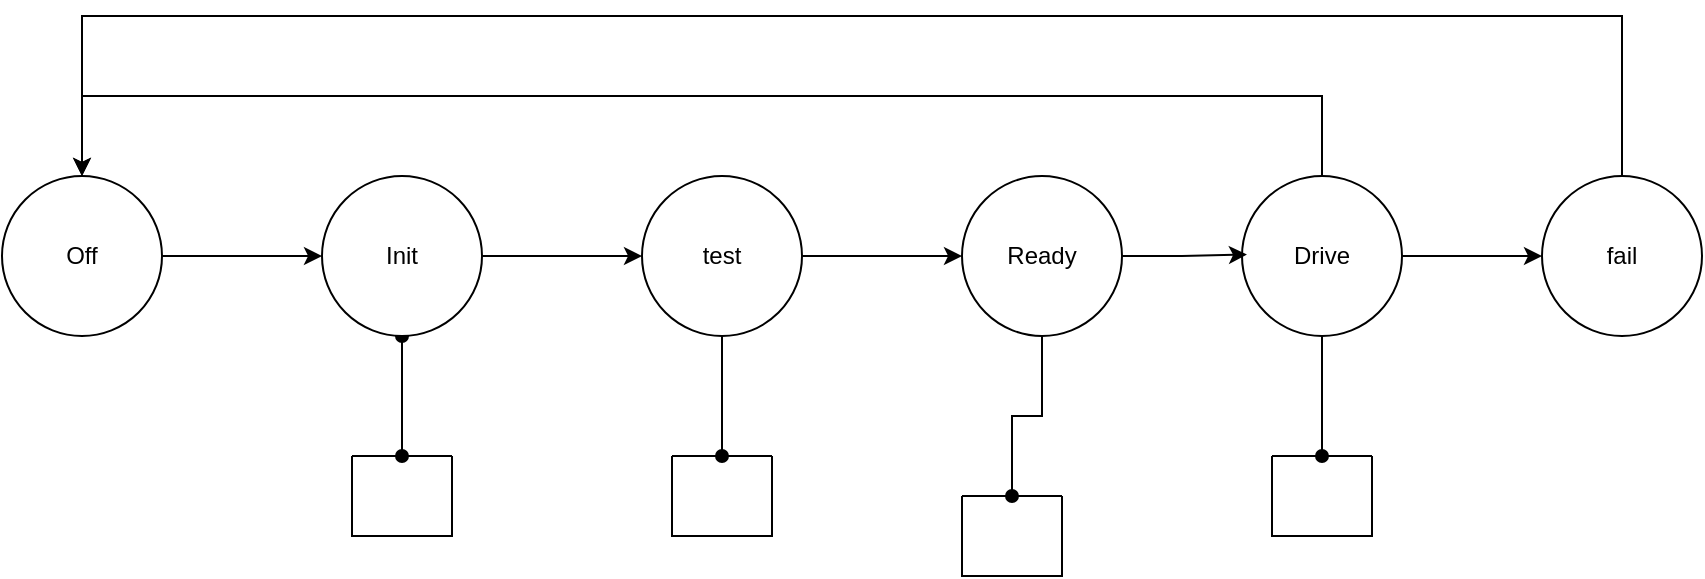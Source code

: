 <mxfile version="24.7.1" type="github">
  <diagram name="state machine" id="Sk8U8zPsscKAXeTV8vvy">
    <mxGraphModel dx="1112" dy="429" grid="1" gridSize="10" guides="1" tooltips="1" connect="1" arrows="1" fold="1" page="1" pageScale="1" pageWidth="827" pageHeight="1169" math="0" shadow="0">
      <root>
        <mxCell id="0" />
        <mxCell id="1" parent="0" />
        <mxCell id="9M2QreniX0BmtAD6q0s1-3" value="" style="edgeStyle=orthogonalEdgeStyle;rounded=0;orthogonalLoop=1;jettySize=auto;html=1;" edge="1" parent="1" source="9M2QreniX0BmtAD6q0s1-1" target="9M2QreniX0BmtAD6q0s1-2">
          <mxGeometry relative="1" as="geometry" />
        </mxCell>
        <mxCell id="9M2QreniX0BmtAD6q0s1-1" value="Off" style="ellipse;whiteSpace=wrap;html=1;aspect=fixed;" vertex="1" parent="1">
          <mxGeometry x="70" y="330" width="80" height="80" as="geometry" />
        </mxCell>
        <mxCell id="9M2QreniX0BmtAD6q0s1-5" value="" style="edgeStyle=orthogonalEdgeStyle;rounded=0;orthogonalLoop=1;jettySize=auto;html=1;" edge="1" parent="1" source="9M2QreniX0BmtAD6q0s1-2" target="9M2QreniX0BmtAD6q0s1-4">
          <mxGeometry relative="1" as="geometry" />
        </mxCell>
        <mxCell id="9M2QreniX0BmtAD6q0s1-25" style="edgeStyle=orthogonalEdgeStyle;rounded=0;orthogonalLoop=1;jettySize=auto;html=1;exitX=0.5;exitY=1;exitDx=0;exitDy=0;endArrow=oval;endFill=1;startArrow=oval;startFill=1;entryX=0.5;entryY=0;entryDx=0;entryDy=0;" edge="1" parent="1" source="9M2QreniX0BmtAD6q0s1-2" target="9M2QreniX0BmtAD6q0s1-62">
          <mxGeometry relative="1" as="geometry">
            <mxPoint x="230" y="480" as="targetPoint" />
          </mxGeometry>
        </mxCell>
        <mxCell id="9M2QreniX0BmtAD6q0s1-2" value="Init" style="ellipse;whiteSpace=wrap;html=1;aspect=fixed;" vertex="1" parent="1">
          <mxGeometry x="230" y="330" width="80" height="80" as="geometry" />
        </mxCell>
        <mxCell id="9M2QreniX0BmtAD6q0s1-41" value="" style="edgeStyle=orthogonalEdgeStyle;rounded=0;orthogonalLoop=1;jettySize=auto;html=1;endArrow=oval;endFill=1;entryX=0.5;entryY=0;entryDx=0;entryDy=0;" edge="1" parent="1" source="9M2QreniX0BmtAD6q0s1-4" target="9M2QreniX0BmtAD6q0s1-42">
          <mxGeometry relative="1" as="geometry">
            <mxPoint x="430" y="460" as="targetPoint" />
          </mxGeometry>
        </mxCell>
        <mxCell id="9M2QreniX0BmtAD6q0s1-59" value="" style="edgeStyle=orthogonalEdgeStyle;rounded=0;orthogonalLoop=1;jettySize=auto;html=1;" edge="1" parent="1" source="9M2QreniX0BmtAD6q0s1-4" target="9M2QreniX0BmtAD6q0s1-58">
          <mxGeometry relative="1" as="geometry" />
        </mxCell>
        <mxCell id="9M2QreniX0BmtAD6q0s1-4" value="test" style="ellipse;whiteSpace=wrap;html=1;" vertex="1" parent="1">
          <mxGeometry x="390" y="330" width="80" height="80" as="geometry" />
        </mxCell>
        <mxCell id="9M2QreniX0BmtAD6q0s1-12" style="edgeStyle=orthogonalEdgeStyle;rounded=0;orthogonalLoop=1;jettySize=auto;html=1;exitX=0.5;exitY=0;exitDx=0;exitDy=0;entryX=0.5;entryY=0;entryDx=0;entryDy=0;" edge="1" parent="1" source="9M2QreniX0BmtAD6q0s1-48" target="9M2QreniX0BmtAD6q0s1-1">
          <mxGeometry relative="1" as="geometry">
            <Array as="points">
              <mxPoint x="730" y="290" />
              <mxPoint x="110" y="290" />
            </Array>
          </mxGeometry>
        </mxCell>
        <mxCell id="9M2QreniX0BmtAD6q0s1-13" style="edgeStyle=orthogonalEdgeStyle;rounded=0;orthogonalLoop=1;jettySize=auto;html=1;exitX=0.5;exitY=0;exitDx=0;exitDy=0;entryX=0.5;entryY=0;entryDx=0;entryDy=0;" edge="1" parent="1" source="9M2QreniX0BmtAD6q0s1-8" target="9M2QreniX0BmtAD6q0s1-1">
          <mxGeometry relative="1" as="geometry">
            <Array as="points">
              <mxPoint x="880" y="250" />
              <mxPoint x="110" y="250" />
            </Array>
          </mxGeometry>
        </mxCell>
        <mxCell id="9M2QreniX0BmtAD6q0s1-8" value="fail" style="ellipse;whiteSpace=wrap;html=1;" vertex="1" parent="1">
          <mxGeometry x="840" y="330" width="80" height="80" as="geometry" />
        </mxCell>
        <mxCell id="9M2QreniX0BmtAD6q0s1-42" value="" style="swimlane;startSize=0;" vertex="1" collapsed="1" parent="1">
          <mxGeometry x="405" y="470" width="50" height="40" as="geometry">
            <mxRectangle x="405" y="470" width="270" height="260" as="alternateBounds" />
          </mxGeometry>
        </mxCell>
        <mxCell id="9M2QreniX0BmtAD6q0s1-76" value="" style="edgeStyle=orthogonalEdgeStyle;rounded=0;orthogonalLoop=1;jettySize=auto;html=1;" edge="1" parent="9M2QreniX0BmtAD6q0s1-42" source="9M2QreniX0BmtAD6q0s1-74" target="9M2QreniX0BmtAD6q0s1-75">
          <mxGeometry relative="1" as="geometry" />
        </mxCell>
        <mxCell id="9M2QreniX0BmtAD6q0s1-74" value="START" style="ellipse;whiteSpace=wrap;html=1;aspect=fixed;" vertex="1" parent="9M2QreniX0BmtAD6q0s1-42">
          <mxGeometry x="15" y="20" width="80" height="80" as="geometry" />
        </mxCell>
        <mxCell id="9M2QreniX0BmtAD6q0s1-78" value="" style="edgeStyle=orthogonalEdgeStyle;rounded=0;orthogonalLoop=1;jettySize=auto;html=1;" edge="1" parent="9M2QreniX0BmtAD6q0s1-42" source="9M2QreniX0BmtAD6q0s1-75" target="9M2QreniX0BmtAD6q0s1-77">
          <mxGeometry relative="1" as="geometry" />
        </mxCell>
        <mxCell id="9M2QreniX0BmtAD6q0s1-75" value="ADC 範圍" style="ellipse;whiteSpace=wrap;html=1;aspect=fixed;" vertex="1" parent="9M2QreniX0BmtAD6q0s1-42">
          <mxGeometry x="175" y="20" width="80" height="80" as="geometry" />
        </mxCell>
        <mxCell id="9M2QreniX0BmtAD6q0s1-77" value="END" style="ellipse;whiteSpace=wrap;html=1;aspect=fixed;" vertex="1" parent="9M2QreniX0BmtAD6q0s1-42">
          <mxGeometry x="175" y="180" width="80" height="80" as="geometry" />
        </mxCell>
        <mxCell id="9M2QreniX0BmtAD6q0s1-50" style="edgeStyle=orthogonalEdgeStyle;rounded=0;orthogonalLoop=1;jettySize=auto;html=1;exitX=1;exitY=0.5;exitDx=0;exitDy=0;entryX=0;entryY=0.5;entryDx=0;entryDy=0;" edge="1" parent="1" source="9M2QreniX0BmtAD6q0s1-48" target="9M2QreniX0BmtAD6q0s1-8">
          <mxGeometry relative="1" as="geometry" />
        </mxCell>
        <mxCell id="9M2QreniX0BmtAD6q0s1-87" style="edgeStyle=orthogonalEdgeStyle;rounded=0;orthogonalLoop=1;jettySize=auto;html=1;exitX=0.5;exitY=1;exitDx=0;exitDy=0;entryX=0.5;entryY=0;entryDx=0;entryDy=0;endArrow=oval;endFill=1;" edge="1" parent="1" source="9M2QreniX0BmtAD6q0s1-48" target="9M2QreniX0BmtAD6q0s1-86">
          <mxGeometry relative="1" as="geometry" />
        </mxCell>
        <mxCell id="9M2QreniX0BmtAD6q0s1-48" value="Drive" style="ellipse;whiteSpace=wrap;html=1;" vertex="1" parent="1">
          <mxGeometry x="690" y="330" width="80" height="80" as="geometry" />
        </mxCell>
        <mxCell id="9M2QreniX0BmtAD6q0s1-53" value="" style="swimlane;startSize=0;" vertex="1" collapsed="1" parent="1">
          <mxGeometry x="550" y="490" width="50" height="40" as="geometry">
            <mxRectangle x="550" y="490" width="255" height="250" as="alternateBounds" />
          </mxGeometry>
        </mxCell>
        <mxCell id="9M2QreniX0BmtAD6q0s1-83" value="" style="edgeStyle=orthogonalEdgeStyle;rounded=0;orthogonalLoop=1;jettySize=auto;html=1;" edge="1" parent="9M2QreniX0BmtAD6q0s1-53" source="9M2QreniX0BmtAD6q0s1-80" target="9M2QreniX0BmtAD6q0s1-82">
          <mxGeometry relative="1" as="geometry" />
        </mxCell>
        <mxCell id="9M2QreniX0BmtAD6q0s1-80" value="START" style="ellipse;whiteSpace=wrap;html=1;aspect=fixed;" vertex="1" parent="9M2QreniX0BmtAD6q0s1-53">
          <mxGeometry x="15" y="10" width="80" height="80" as="geometry" />
        </mxCell>
        <mxCell id="9M2QreniX0BmtAD6q0s1-85" value="" style="edgeStyle=orthogonalEdgeStyle;rounded=0;orthogonalLoop=1;jettySize=auto;html=1;" edge="1" parent="9M2QreniX0BmtAD6q0s1-53" source="9M2QreniX0BmtAD6q0s1-82" target="9M2QreniX0BmtAD6q0s1-84">
          <mxGeometry relative="1" as="geometry" />
        </mxCell>
        <mxCell id="9M2QreniX0BmtAD6q0s1-82" value="`ready to drive` 判定" style="ellipse;whiteSpace=wrap;html=1;aspect=fixed;" vertex="1" parent="9M2QreniX0BmtAD6q0s1-53">
          <mxGeometry x="175" y="10" width="80" height="80" as="geometry" />
        </mxCell>
        <mxCell id="9M2QreniX0BmtAD6q0s1-84" value="END" style="ellipse;whiteSpace=wrap;html=1;aspect=fixed;" vertex="1" parent="9M2QreniX0BmtAD6q0s1-53">
          <mxGeometry x="175" y="170" width="80" height="80" as="geometry" />
        </mxCell>
        <mxCell id="9M2QreniX0BmtAD6q0s1-81" style="edgeStyle=orthogonalEdgeStyle;rounded=0;orthogonalLoop=1;jettySize=auto;html=1;exitX=0.5;exitY=1;exitDx=0;exitDy=0;entryX=0.5;entryY=0;entryDx=0;entryDy=0;endArrow=oval;endFill=1;" edge="1" parent="1" source="9M2QreniX0BmtAD6q0s1-58" target="9M2QreniX0BmtAD6q0s1-53">
          <mxGeometry relative="1" as="geometry" />
        </mxCell>
        <mxCell id="9M2QreniX0BmtAD6q0s1-58" value="Ready" style="ellipse;whiteSpace=wrap;html=1;" vertex="1" parent="1">
          <mxGeometry x="550" y="330" width="80" height="80" as="geometry" />
        </mxCell>
        <mxCell id="9M2QreniX0BmtAD6q0s1-62" value="" style="swimlane;startSize=0;" vertex="1" collapsed="1" parent="1">
          <mxGeometry x="245" y="470" width="50" height="40" as="geometry">
            <mxRectangle x="120" y="525" width="320" height="235" as="alternateBounds" />
          </mxGeometry>
        </mxCell>
        <mxCell id="9M2QreniX0BmtAD6q0s1-65" value="" style="edgeStyle=orthogonalEdgeStyle;rounded=0;orthogonalLoop=1;jettySize=auto;html=1;" edge="1" parent="9M2QreniX0BmtAD6q0s1-62" source="9M2QreniX0BmtAD6q0s1-63" target="9M2QreniX0BmtAD6q0s1-64">
          <mxGeometry relative="1" as="geometry" />
        </mxCell>
        <mxCell id="9M2QreniX0BmtAD6q0s1-63" value="START" style="ellipse;whiteSpace=wrap;html=1;aspect=fixed;" vertex="1" parent="9M2QreniX0BmtAD6q0s1-62">
          <mxGeometry x="20" y="20" width="80" height="80" as="geometry" />
        </mxCell>
        <mxCell id="9M2QreniX0BmtAD6q0s1-67" value="" style="edgeStyle=orthogonalEdgeStyle;rounded=0;orthogonalLoop=1;jettySize=auto;html=1;" edge="1" parent="9M2QreniX0BmtAD6q0s1-62" source="9M2QreniX0BmtAD6q0s1-64" target="9M2QreniX0BmtAD6q0s1-66">
          <mxGeometry relative="1" as="geometry" />
        </mxCell>
        <mxCell id="9M2QreniX0BmtAD6q0s1-64" value="Hal init" style="ellipse;whiteSpace=wrap;html=1;aspect=fixed;" vertex="1" parent="9M2QreniX0BmtAD6q0s1-62">
          <mxGeometry x="120" y="20" width="80" height="80" as="geometry" />
        </mxCell>
        <mxCell id="9M2QreniX0BmtAD6q0s1-69" value="" style="edgeStyle=orthogonalEdgeStyle;rounded=0;orthogonalLoop=1;jettySize=auto;html=1;" edge="1" parent="9M2QreniX0BmtAD6q0s1-62" source="9M2QreniX0BmtAD6q0s1-66" target="9M2QreniX0BmtAD6q0s1-68">
          <mxGeometry relative="1" as="geometry" />
        </mxCell>
        <mxCell id="9M2QreniX0BmtAD6q0s1-66" value="OS init" style="ellipse;whiteSpace=wrap;html=1;aspect=fixed;" vertex="1" parent="9M2QreniX0BmtAD6q0s1-62">
          <mxGeometry x="220" y="20" width="80" height="80" as="geometry" />
        </mxCell>
        <mxCell id="9M2QreniX0BmtAD6q0s1-71" value="" style="edgeStyle=orthogonalEdgeStyle;rounded=0;orthogonalLoop=1;jettySize=auto;html=1;" edge="1" parent="9M2QreniX0BmtAD6q0s1-62" source="9M2QreniX0BmtAD6q0s1-68" target="9M2QreniX0BmtAD6q0s1-70">
          <mxGeometry relative="1" as="geometry" />
        </mxCell>
        <mxCell id="9M2QreniX0BmtAD6q0s1-68" value="VMU init" style="ellipse;whiteSpace=wrap;html=1;aspect=fixed;" vertex="1" parent="9M2QreniX0BmtAD6q0s1-62">
          <mxGeometry x="220" y="125" width="80" height="80" as="geometry" />
        </mxCell>
        <mxCell id="9M2QreniX0BmtAD6q0s1-73" value="" style="edgeStyle=orthogonalEdgeStyle;rounded=0;orthogonalLoop=1;jettySize=auto;html=1;" edge="1" parent="9M2QreniX0BmtAD6q0s1-62" source="9M2QreniX0BmtAD6q0s1-70" target="9M2QreniX0BmtAD6q0s1-72">
          <mxGeometry relative="1" as="geometry" />
        </mxCell>
        <mxCell id="9M2QreniX0BmtAD6q0s1-70" value="SubSys init" style="ellipse;whiteSpace=wrap;html=1;aspect=fixed;" vertex="1" parent="9M2QreniX0BmtAD6q0s1-62">
          <mxGeometry x="120" y="125" width="80" height="80" as="geometry" />
        </mxCell>
        <mxCell id="9M2QreniX0BmtAD6q0s1-72" value="END" style="ellipse;whiteSpace=wrap;html=1;aspect=fixed;" vertex="1" parent="9M2QreniX0BmtAD6q0s1-62">
          <mxGeometry x="20" y="125" width="80" height="80" as="geometry" />
        </mxCell>
        <mxCell id="9M2QreniX0BmtAD6q0s1-79" style="edgeStyle=orthogonalEdgeStyle;rounded=0;orthogonalLoop=1;jettySize=auto;html=1;exitX=1;exitY=0.5;exitDx=0;exitDy=0;entryX=0.031;entryY=0.491;entryDx=0;entryDy=0;entryPerimeter=0;" edge="1" parent="1" source="9M2QreniX0BmtAD6q0s1-58" target="9M2QreniX0BmtAD6q0s1-48">
          <mxGeometry relative="1" as="geometry" />
        </mxCell>
        <mxCell id="9M2QreniX0BmtAD6q0s1-86" value="" style="swimlane;startSize=0;" vertex="1" collapsed="1" parent="1">
          <mxGeometry x="705" y="470" width="50" height="40" as="geometry">
            <mxRectangle x="705" y="470" width="335" height="200" as="alternateBounds" />
          </mxGeometry>
        </mxCell>
        <mxCell id="9M2QreniX0BmtAD6q0s1-89" value="Dashboard" style="shape=parallelogram;perimeter=parallelogramPerimeter;whiteSpace=wrap;html=1;fixedSize=1;" vertex="1" parent="9M2QreniX0BmtAD6q0s1-86">
          <mxGeometry x="15" y="20" width="120" height="60" as="geometry" />
        </mxCell>
        <mxCell id="9M2QreniX0BmtAD6q0s1-90" value="BMS" style="shape=parallelogram;perimeter=parallelogramPerimeter;whiteSpace=wrap;html=1;fixedSize=1;" vertex="1" parent="9M2QreniX0BmtAD6q0s1-86">
          <mxGeometry x="15" y="100" width="120" height="60" as="geometry" />
        </mxCell>
        <mxCell id="9M2QreniX0BmtAD6q0s1-91" value="ADC" style="shape=parallelogram;perimeter=parallelogramPerimeter;whiteSpace=wrap;html=1;fixedSize=1;" vertex="1" parent="9M2QreniX0BmtAD6q0s1-86">
          <mxGeometry x="165" y="20" width="120" height="60" as="geometry" />
        </mxCell>
        <mxCell id="9M2QreniX0BmtAD6q0s1-92" value="MCU" style="shape=parallelogram;perimeter=parallelogramPerimeter;whiteSpace=wrap;html=1;fixedSize=1;" vertex="1" parent="9M2QreniX0BmtAD6q0s1-86">
          <mxGeometry x="165" y="100" width="120" height="60" as="geometry" />
        </mxCell>
      </root>
    </mxGraphModel>
  </diagram>
</mxfile>
